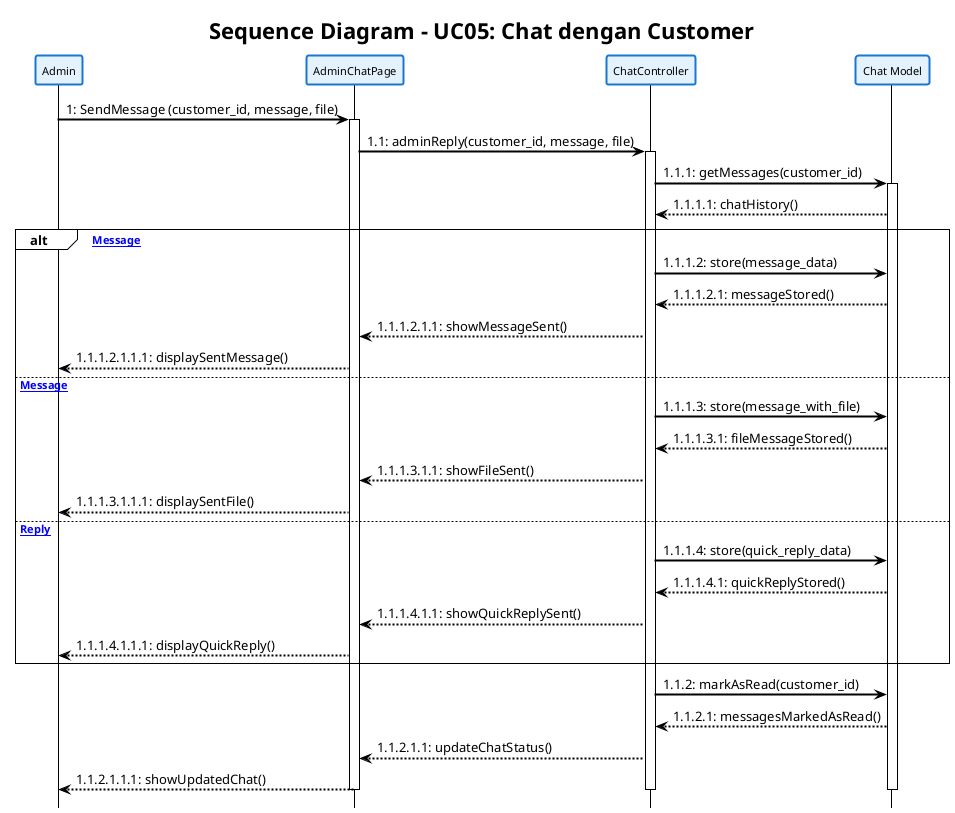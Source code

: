 @startuml

!theme plain
skinparam backgroundColor white
skinparam shadowing false
skinparam handwritten false

' Styling sesuai contoh yang diberikan
skinparam participant {
    BackgroundColor #E3F2FD
    BorderColor #1976D2
    BorderThickness 2
    FontSize 11
}

skinparam arrow {
    Color black
    Thickness 2
}

skinparam sequence {
    ArrowColor black
    ActorBorderColor black
    LifeLineBorderColor black
    ParticipantBorderColor #1976D2
    ParticipantBackgroundColor #E3F2FD
    BoxBorderColor black
}

hide footbox

title **Sequence Diagram - UC05: Chat dengan Customer**

participant "Admin" as Admin
participant "AdminChatPage" as ChatPage
participant "ChatController" as ChatCtrl
participant "Chat Model" as ChatModel

Admin -> ChatPage: 1: SendMessage (customer_id, message, file)
activate ChatPage

ChatPage -> ChatCtrl: 1.1: adminReply(customer_id, message, file)
activate ChatCtrl

ChatCtrl -> ChatModel: 1.1.1: getMessages(customer_id)
activate ChatModel

ChatModel --> ChatCtrl: 1.1.1.1: chatHistory()

alt [Text Message]
    ChatCtrl -> ChatModel: 1.1.1.2: store(message_data)
    ChatModel --> ChatCtrl: 1.1.1.2.1: messageStored()
    ChatCtrl --> ChatPage: 1.1.1.2.1.1: showMessageSent()
    ChatPage --> Admin: 1.1.1.2.1.1.1: displaySentMessage()
    
else [File Message]
    ChatCtrl -> ChatModel: 1.1.1.3: store(message_with_file)
    ChatModel --> ChatCtrl: 1.1.1.3.1: fileMessageStored()
    ChatCtrl --> ChatPage: 1.1.1.3.1.1: showFileSent()
    ChatPage --> Admin: 1.1.1.3.1.1.1: displaySentFile()
    
else [Quick Reply]
    ChatCtrl -> ChatModel: 1.1.1.4: store(quick_reply_data)
    ChatModel --> ChatCtrl: 1.1.1.4.1: quickReplyStored()
    ChatCtrl --> ChatPage: 1.1.1.4.1.1: showQuickReplySent()
    ChatPage --> Admin: 1.1.1.4.1.1.1: displayQuickReply()
end

ChatCtrl -> ChatModel: 1.1.2: markAsRead(customer_id)
ChatModel --> ChatCtrl: 1.1.2.1: messagesMarkedAsRead()

ChatCtrl --> ChatPage: 1.1.2.1.1: updateChatStatus()
ChatPage --> Admin: 1.1.2.1.1.1: showUpdatedChat()

deactivate ChatModel
deactivate ChatCtrl
deactivate ChatPage

@enduml

